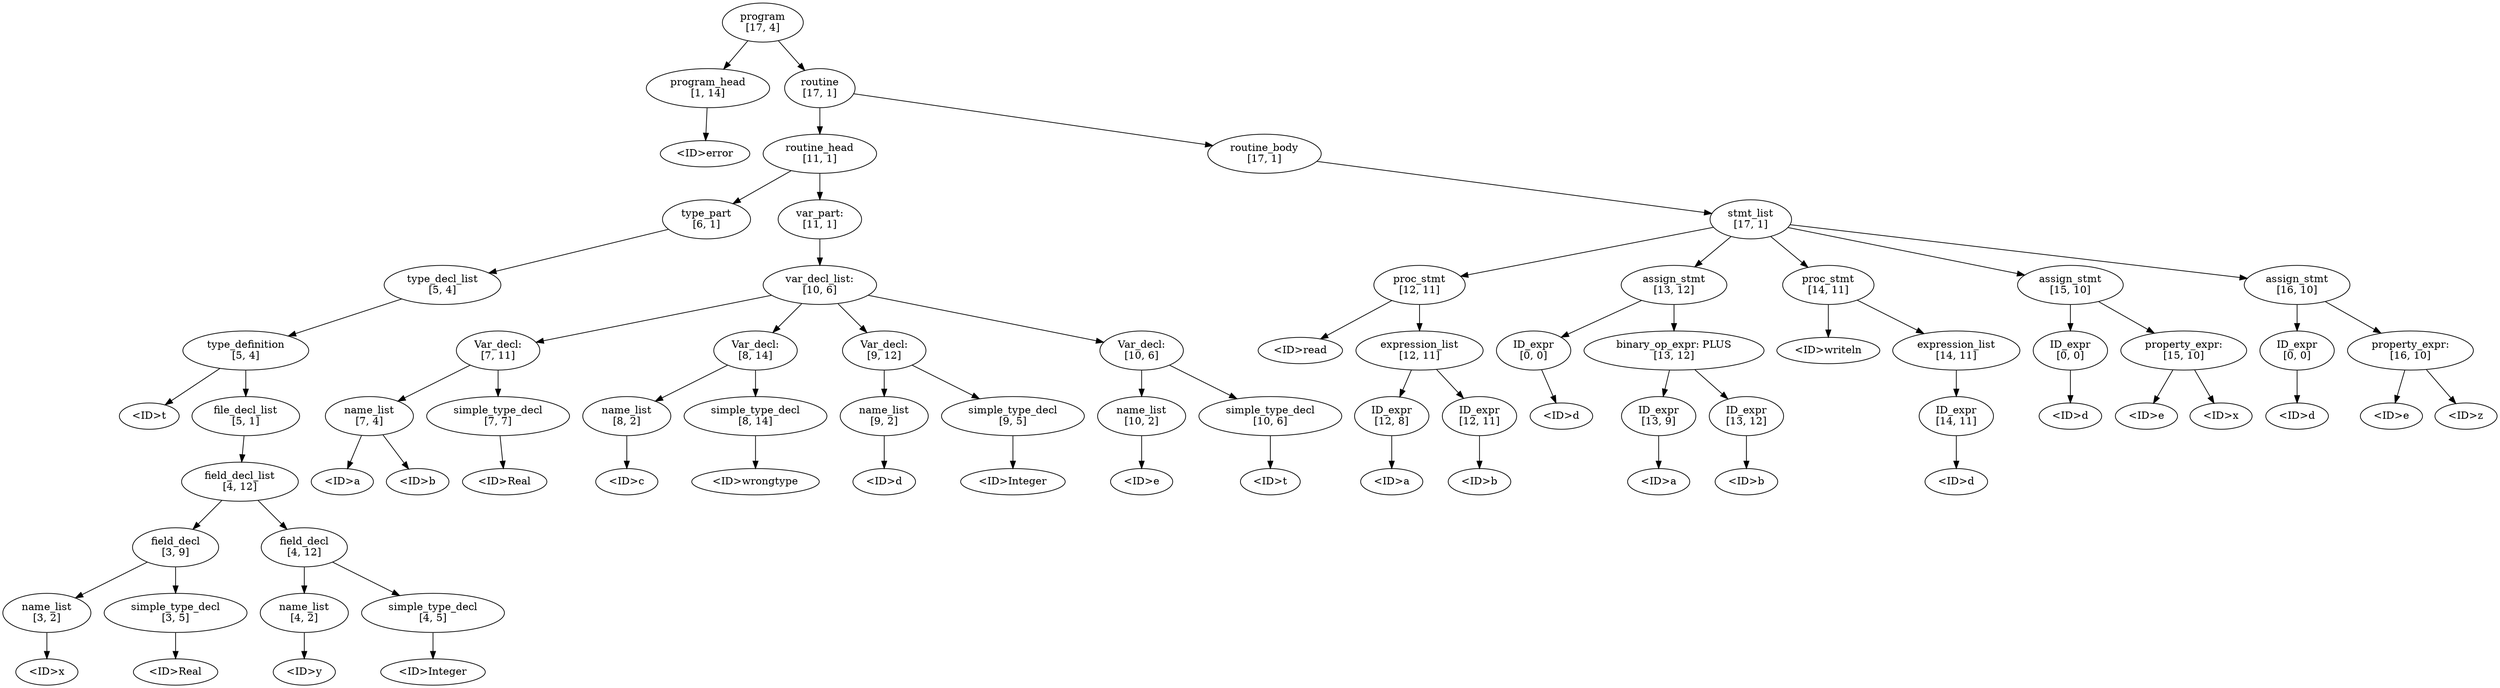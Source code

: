 digraph g {
	node_0->node_1;
	node_1->node_2;
	node_0->node_3;
	node_3->node_4;
	node_4->node_5;
	node_5->node_6;
	node_6->node_7;
	node_7->node_8;
	node_7->node_9;
	node_9->node_10;
	node_10->node_11;
	node_11->node_12;
	node_12->node_13;
	node_11->node_14;
	node_14->node_15;
	node_10->node_16;
	node_16->node_17;
	node_17->node_18;
	node_16->node_19;
	node_19->node_20;
	node_4->node_21;
	node_21->node_22;
	node_22->node_23;
	node_23->node_24;
	node_24->node_25;
	node_24->node_26;
	node_23->node_27;
	node_27->node_28;
	node_22->node_29;
	node_29->node_30;
	node_30->node_31;
	node_29->node_32;
	node_32->node_33;
	node_22->node_34;
	node_34->node_35;
	node_35->node_36;
	node_34->node_37;
	node_37->node_38;
	node_22->node_39;
	node_39->node_40;
	node_40->node_41;
	node_39->node_42;
	node_42->node_43;
	node_3->node_44;
	node_44->node_45;
	node_45->node_46;
	node_46->node_47;
	node_46->node_48;
	node_48->node_49;
	node_49->node_50;
	node_48->node_51;
	node_51->node_52;
	node_45->node_53;
	node_53->node_54;
	node_54->node_55;
	node_53->node_56;
	node_56->node_57;
	node_57->node_58;
	node_56->node_59;
	node_59->node_60;
	node_45->node_61;
	node_61->node_62;
	node_61->node_63;
	node_63->node_64;
	node_64->node_65;
	node_45->node_66;
	node_66->node_67;
	node_67->node_68;
	node_66->node_69;
	node_69->node_70;
	node_69->node_71;
	node_45->node_72;
	node_72->node_73;
	node_73->node_74;
	node_72->node_75;
	node_75->node_76;
	node_75->node_77;
	node_0[label="program\n[17, 4]"];
	node_1[label="program_head\n[1, 14]"];
	node_2[label="<ID>error"];
	node_3[label="routine\n[17, 1]"];
	node_4[label="routine_head\n[11, 1]"];
	node_5[label="type_part\n[6, 1]"];
	node_6[label="type_decl_list\n[5, 4]"];
	node_7[label="type_definition\n[5, 4]"];
	node_8[label="<ID>t"];
	node_9[label="file_decl_list\n[5, 1]"];
	node_10[label="field_decl_list\n[4, 12]"];
	node_11[label="field_decl\n[3, 9]"];
	node_12[label="name_list\n[3, 2]"];
	node_13[label="<ID>x"];
	node_14[label="simple_type_decl\n[3, 5]"];
	node_15[label="<ID>Real"];
	node_16[label="field_decl\n[4, 12]"];
	node_17[label="name_list\n[4, 2]"];
	node_18[label="<ID>y"];
	node_19[label="simple_type_decl\n[4, 5]"];
	node_20[label="<ID>Integer"];
	node_21[label="var_part:\n[11, 1]"];
	node_22[label="var_decl_list:\n[10, 6]"];
	node_23[label="Var_decl:\n[7, 11]"];
	node_24[label="name_list\n[7, 4]"];
	node_25[label="<ID>a"];
	node_26[label="<ID>b"];
	node_27[label="simple_type_decl\n[7, 7]"];
	node_28[label="<ID>Real"];
	node_29[label="Var_decl:\n[8, 14]"];
	node_30[label="name_list\n[8, 2]"];
	node_31[label="<ID>c"];
	node_32[label="simple_type_decl\n[8, 14]"];
	node_33[label="<ID>wrongtype"];
	node_34[label="Var_decl:\n[9, 12]"];
	node_35[label="name_list\n[9, 2]"];
	node_36[label="<ID>d"];
	node_37[label="simple_type_decl\n[9, 5]"];
	node_38[label="<ID>Integer"];
	node_39[label="Var_decl:\n[10, 6]"];
	node_40[label="name_list\n[10, 2]"];
	node_41[label="<ID>e"];
	node_42[label="simple_type_decl\n[10, 6]"];
	node_43[label="<ID>t"];
	node_44[label="routine_body\n[17, 1]"];
	node_45[label="stmt_list\n[17, 1]"];
	node_46[label="proc_stmt\n[12, 11]"];
	node_47[label="<ID>read"];
	node_48[label="expression_list\n[12, 11]"];
	node_49[label="ID_expr\n[12, 8]"];
	node_50[label="<ID>a"];
	node_51[label="ID_expr\n[12, 11]"];
	node_52[label="<ID>b"];
	node_53[label="assign_stmt\n[13, 12]"];
	node_54[label="ID_expr\n[0, 0]"];
	node_55[label="<ID>d"];
	node_56[label="binary_op_expr: PLUS\n[13, 12]"];
	node_57[label="ID_expr\n[13, 9]"];
	node_58[label="<ID>a"];
	node_59[label="ID_expr\n[13, 12]"];
	node_60[label="<ID>b"];
	node_61[label="proc_stmt\n[14, 11]"];
	node_62[label="<ID>writeln"];
	node_63[label="expression_list\n[14, 11]"];
	node_64[label="ID_expr\n[14, 11]"];
	node_65[label="<ID>d"];
	node_66[label="assign_stmt\n[15, 10]"];
	node_67[label="ID_expr\n[0, 0]"];
	node_68[label="<ID>d"];
	node_69[label="property_expr:\n[15, 10]"];
	node_70[label="<ID>e"];
	node_71[label="<ID>x"];
	node_72[label="assign_stmt\n[16, 10]"];
	node_73[label="ID_expr\n[0, 0]"];
	node_74[label="<ID>d"];
	node_75[label="property_expr:\n[16, 10]"];
	node_76[label="<ID>e"];
	node_77[label="<ID>z"];
}
